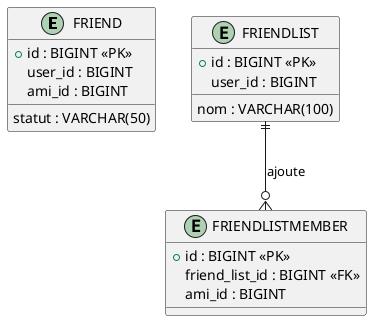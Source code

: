 @startuml friend_service_mpd

entity "FRIEND" as Friend {
  + id : BIGINT <<PK>>
  user_id : BIGINT
  ami_id : BIGINT
  statut : VARCHAR(50)
}

entity "FRIENDLIST" as FriendList {
  + id : BIGINT <<PK>>
  nom : VARCHAR(100)
  user_id : BIGINT
}

entity "FRIENDLISTMEMBER" as FriendListMember {
  + id : BIGINT <<PK>>
  friend_list_id : BIGINT <<FK>>
  ami_id : BIGINT
}

FriendList ||--o{ FriendListMember : ajoute

@enduml
